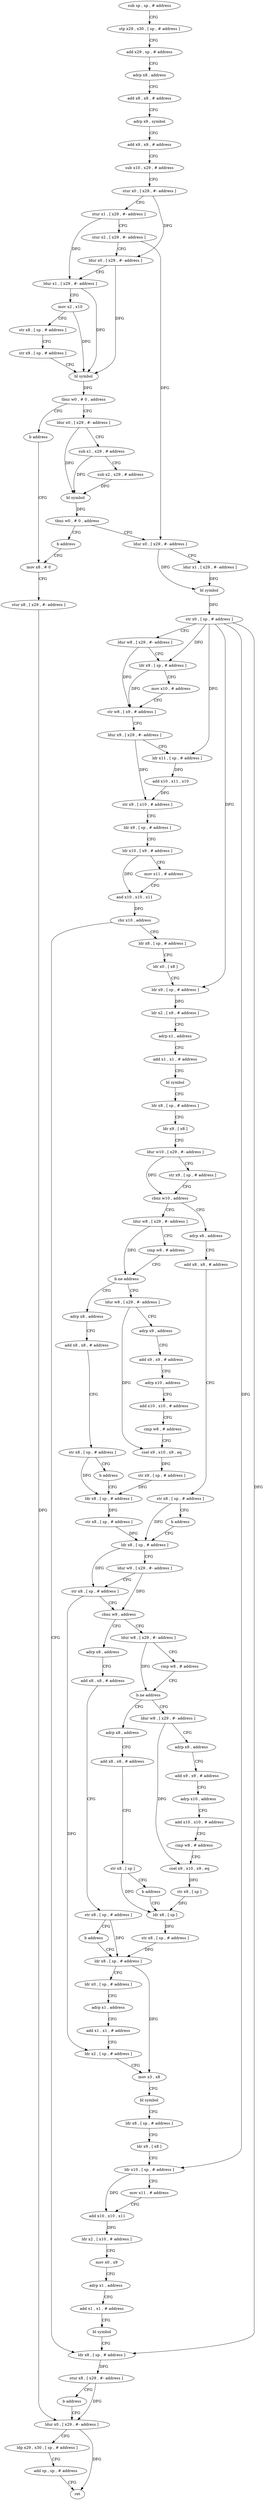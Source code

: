 digraph "func" {
"4289248" [label = "sub sp , sp , # address" ]
"4289252" [label = "stp x29 , x30 , [ sp , # address ]" ]
"4289256" [label = "add x29 , sp , # address" ]
"4289260" [label = "adrp x8 , address" ]
"4289264" [label = "add x8 , x8 , # address" ]
"4289268" [label = "adrp x9 , symbol" ]
"4289272" [label = "add x9 , x9 , # address" ]
"4289276" [label = "sub x10 , x29 , # address" ]
"4289280" [label = "stur x0 , [ x29 , #- address ]" ]
"4289284" [label = "stur x1 , [ x29 , #- address ]" ]
"4289288" [label = "stur x2 , [ x29 , #- address ]" ]
"4289292" [label = "ldur x0 , [ x29 , #- address ]" ]
"4289296" [label = "ldur x1 , [ x29 , #- address ]" ]
"4289300" [label = "mov x2 , x10" ]
"4289304" [label = "str x8 , [ sp , # address ]" ]
"4289308" [label = "str x9 , [ sp , # address ]" ]
"4289312" [label = "bl symbol" ]
"4289316" [label = "tbnz w0 , # 0 , address" ]
"4289324" [label = "ldur x0 , [ x29 , #- address ]" ]
"4289320" [label = "b address" ]
"4289328" [label = "sub x1 , x29 , # address" ]
"4289332" [label = "sub x2 , x29 , # address" ]
"4289336" [label = "bl symbol" ]
"4289340" [label = "tbnz w0 , # 0 , address" ]
"4289348" [label = "ldur x0 , [ x29 , #- address ]" ]
"4289344" [label = "b address" ]
"4289728" [label = "mov x8 , # 0" ]
"4289352" [label = "ldur x1 , [ x29 , #- address ]" ]
"4289356" [label = "bl symbol" ]
"4289360" [label = "str x0 , [ sp , # address ]" ]
"4289364" [label = "ldur w8 , [ x29 , #- address ]" ]
"4289368" [label = "ldr x9 , [ sp , # address ]" ]
"4289372" [label = "mov x10 , # address" ]
"4289376" [label = "str w8 , [ x9 , # address ]" ]
"4289380" [label = "ldur x9 , [ x29 , #- address ]" ]
"4289384" [label = "ldr x11 , [ sp , # address ]" ]
"4289388" [label = "add x10 , x11 , x10" ]
"4289392" [label = "str x9 , [ x10 , # address ]" ]
"4289396" [label = "ldr x9 , [ sp , # address ]" ]
"4289400" [label = "ldr x10 , [ x9 , # address ]" ]
"4289404" [label = "mov x11 , # address" ]
"4289408" [label = "and x10 , x10 , x11" ]
"4289412" [label = "cbz x10 , address" ]
"4289716" [label = "ldr x8 , [ sp , # address ]" ]
"4289416" [label = "ldr x8 , [ sp , # address ]" ]
"4289732" [label = "stur x8 , [ x29 , #- address ]" ]
"4289736" [label = "ldur x0 , [ x29 , #- address ]" ]
"4289720" [label = "stur x8 , [ x29 , #- address ]" ]
"4289724" [label = "b address" ]
"4289420" [label = "ldr x0 , [ x8 ]" ]
"4289424" [label = "ldr x9 , [ sp , # address ]" ]
"4289428" [label = "ldr x2 , [ x9 , # address ]" ]
"4289432" [label = "adrp x1 , address" ]
"4289436" [label = "add x1 , x1 , # address" ]
"4289440" [label = "bl symbol" ]
"4289444" [label = "ldr x8 , [ sp , # address ]" ]
"4289448" [label = "ldr x9 , [ x8 ]" ]
"4289452" [label = "ldur w10 , [ x29 , #- address ]" ]
"4289456" [label = "str x9 , [ sp , # address ]" ]
"4289460" [label = "cbnz w10 , address" ]
"4289480" [label = "ldur w8 , [ x29 , #- address ]" ]
"4289464" [label = "adrp x8 , address" ]
"4289740" [label = "ldp x29 , x30 , [ sp , # address ]" ]
"4289744" [label = "add sp , sp , # address" ]
"4289748" [label = "ret" ]
"4289484" [label = "cmp w8 , # address" ]
"4289488" [label = "b.ne address" ]
"4289508" [label = "ldur w8 , [ x29 , #- address ]" ]
"4289492" [label = "adrp x8 , address" ]
"4289468" [label = "add x8 , x8 , # address" ]
"4289472" [label = "str x8 , [ sp , # address ]" ]
"4289476" [label = "b address" ]
"4289548" [label = "ldr x8 , [ sp , # address ]" ]
"4289512" [label = "adrp x9 , address" ]
"4289516" [label = "add x9 , x9 , # address" ]
"4289520" [label = "adrp x10 , address" ]
"4289524" [label = "add x10 , x10 , # address" ]
"4289528" [label = "cmp w8 , # address" ]
"4289532" [label = "csel x9 , x10 , x9 , eq" ]
"4289536" [label = "str x9 , [ sp , # address ]" ]
"4289540" [label = "ldr x8 , [ sp , # address ]" ]
"4289496" [label = "add x8 , x8 , # address" ]
"4289500" [label = "str x8 , [ sp , # address ]" ]
"4289504" [label = "b address" ]
"4289552" [label = "ldur w9 , [ x29 , #- address ]" ]
"4289556" [label = "str x8 , [ sp , # address ]" ]
"4289560" [label = "cbnz w9 , address" ]
"4289580" [label = "ldur w8 , [ x29 , #- address ]" ]
"4289564" [label = "adrp x8 , address" ]
"4289584" [label = "cmp w8 , # address" ]
"4289588" [label = "b.ne address" ]
"4289608" [label = "ldur w8 , [ x29 , #- address ]" ]
"4289592" [label = "adrp x8 , address" ]
"4289568" [label = "add x8 , x8 , # address" ]
"4289572" [label = "str x8 , [ sp , # address ]" ]
"4289576" [label = "b address" ]
"4289648" [label = "ldr x8 , [ sp , # address ]" ]
"4289544" [label = "str x8 , [ sp , # address ]" ]
"4289612" [label = "adrp x9 , address" ]
"4289616" [label = "add x9 , x9 , # address" ]
"4289620" [label = "adrp x10 , address" ]
"4289624" [label = "add x10 , x10 , # address" ]
"4289628" [label = "cmp w8 , # address" ]
"4289632" [label = "csel x9 , x10 , x9 , eq" ]
"4289636" [label = "str x9 , [ sp ]" ]
"4289640" [label = "ldr x8 , [ sp ]" ]
"4289596" [label = "add x8 , x8 , # address" ]
"4289600" [label = "str x8 , [ sp ]" ]
"4289604" [label = "b address" ]
"4289652" [label = "ldr x0 , [ sp , # address ]" ]
"4289656" [label = "adrp x1 , address" ]
"4289660" [label = "add x1 , x1 , # address" ]
"4289664" [label = "ldr x2 , [ sp , # address ]" ]
"4289668" [label = "mov x3 , x8" ]
"4289672" [label = "bl symbol" ]
"4289676" [label = "ldr x8 , [ sp , # address ]" ]
"4289680" [label = "ldr x9 , [ x8 ]" ]
"4289684" [label = "ldr x10 , [ sp , # address ]" ]
"4289688" [label = "mov x11 , # address" ]
"4289692" [label = "add x10 , x10 , x11" ]
"4289696" [label = "ldr x2 , [ x10 , # address ]" ]
"4289700" [label = "mov x0 , x9" ]
"4289704" [label = "adrp x1 , address" ]
"4289708" [label = "add x1 , x1 , # address" ]
"4289712" [label = "bl symbol" ]
"4289644" [label = "str x8 , [ sp , # address ]" ]
"4289248" -> "4289252" [ label = "CFG" ]
"4289252" -> "4289256" [ label = "CFG" ]
"4289256" -> "4289260" [ label = "CFG" ]
"4289260" -> "4289264" [ label = "CFG" ]
"4289264" -> "4289268" [ label = "CFG" ]
"4289268" -> "4289272" [ label = "CFG" ]
"4289272" -> "4289276" [ label = "CFG" ]
"4289276" -> "4289280" [ label = "CFG" ]
"4289280" -> "4289284" [ label = "CFG" ]
"4289280" -> "4289292" [ label = "DFG" ]
"4289284" -> "4289288" [ label = "CFG" ]
"4289284" -> "4289296" [ label = "DFG" ]
"4289288" -> "4289292" [ label = "CFG" ]
"4289288" -> "4289348" [ label = "DFG" ]
"4289292" -> "4289296" [ label = "CFG" ]
"4289292" -> "4289312" [ label = "DFG" ]
"4289296" -> "4289300" [ label = "CFG" ]
"4289296" -> "4289312" [ label = "DFG" ]
"4289300" -> "4289304" [ label = "CFG" ]
"4289300" -> "4289312" [ label = "DFG" ]
"4289304" -> "4289308" [ label = "CFG" ]
"4289308" -> "4289312" [ label = "CFG" ]
"4289312" -> "4289316" [ label = "DFG" ]
"4289316" -> "4289324" [ label = "CFG" ]
"4289316" -> "4289320" [ label = "CFG" ]
"4289324" -> "4289328" [ label = "CFG" ]
"4289324" -> "4289336" [ label = "DFG" ]
"4289320" -> "4289728" [ label = "CFG" ]
"4289328" -> "4289332" [ label = "CFG" ]
"4289328" -> "4289336" [ label = "DFG" ]
"4289332" -> "4289336" [ label = "DFG" ]
"4289336" -> "4289340" [ label = "DFG" ]
"4289340" -> "4289348" [ label = "CFG" ]
"4289340" -> "4289344" [ label = "CFG" ]
"4289348" -> "4289352" [ label = "CFG" ]
"4289348" -> "4289356" [ label = "DFG" ]
"4289344" -> "4289728" [ label = "CFG" ]
"4289728" -> "4289732" [ label = "CFG" ]
"4289352" -> "4289356" [ label = "DFG" ]
"4289356" -> "4289360" [ label = "DFG" ]
"4289360" -> "4289364" [ label = "CFG" ]
"4289360" -> "4289368" [ label = "DFG" ]
"4289360" -> "4289384" [ label = "DFG" ]
"4289360" -> "4289716" [ label = "DFG" ]
"4289360" -> "4289424" [ label = "DFG" ]
"4289360" -> "4289684" [ label = "DFG" ]
"4289364" -> "4289368" [ label = "CFG" ]
"4289364" -> "4289376" [ label = "DFG" ]
"4289368" -> "4289372" [ label = "CFG" ]
"4289368" -> "4289376" [ label = "DFG" ]
"4289372" -> "4289376" [ label = "CFG" ]
"4289376" -> "4289380" [ label = "CFG" ]
"4289380" -> "4289384" [ label = "CFG" ]
"4289380" -> "4289392" [ label = "DFG" ]
"4289384" -> "4289388" [ label = "DFG" ]
"4289388" -> "4289392" [ label = "DFG" ]
"4289392" -> "4289396" [ label = "CFG" ]
"4289396" -> "4289400" [ label = "CFG" ]
"4289400" -> "4289404" [ label = "CFG" ]
"4289400" -> "4289408" [ label = "DFG" ]
"4289404" -> "4289408" [ label = "CFG" ]
"4289408" -> "4289412" [ label = "DFG" ]
"4289412" -> "4289716" [ label = "CFG" ]
"4289412" -> "4289416" [ label = "CFG" ]
"4289716" -> "4289720" [ label = "DFG" ]
"4289416" -> "4289420" [ label = "CFG" ]
"4289732" -> "4289736" [ label = "DFG" ]
"4289736" -> "4289740" [ label = "CFG" ]
"4289736" -> "4289748" [ label = "DFG" ]
"4289720" -> "4289724" [ label = "CFG" ]
"4289720" -> "4289736" [ label = "DFG" ]
"4289724" -> "4289736" [ label = "CFG" ]
"4289420" -> "4289424" [ label = "CFG" ]
"4289424" -> "4289428" [ label = "DFG" ]
"4289428" -> "4289432" [ label = "CFG" ]
"4289432" -> "4289436" [ label = "CFG" ]
"4289436" -> "4289440" [ label = "CFG" ]
"4289440" -> "4289444" [ label = "CFG" ]
"4289444" -> "4289448" [ label = "CFG" ]
"4289448" -> "4289452" [ label = "CFG" ]
"4289452" -> "4289456" [ label = "CFG" ]
"4289452" -> "4289460" [ label = "DFG" ]
"4289456" -> "4289460" [ label = "CFG" ]
"4289460" -> "4289480" [ label = "CFG" ]
"4289460" -> "4289464" [ label = "CFG" ]
"4289480" -> "4289484" [ label = "CFG" ]
"4289480" -> "4289488" [ label = "DFG" ]
"4289464" -> "4289468" [ label = "CFG" ]
"4289740" -> "4289744" [ label = "CFG" ]
"4289744" -> "4289748" [ label = "CFG" ]
"4289484" -> "4289488" [ label = "CFG" ]
"4289488" -> "4289508" [ label = "CFG" ]
"4289488" -> "4289492" [ label = "CFG" ]
"4289508" -> "4289512" [ label = "CFG" ]
"4289508" -> "4289532" [ label = "DFG" ]
"4289492" -> "4289496" [ label = "CFG" ]
"4289468" -> "4289472" [ label = "CFG" ]
"4289472" -> "4289476" [ label = "CFG" ]
"4289472" -> "4289548" [ label = "DFG" ]
"4289476" -> "4289548" [ label = "CFG" ]
"4289548" -> "4289552" [ label = "CFG" ]
"4289548" -> "4289556" [ label = "DFG" ]
"4289512" -> "4289516" [ label = "CFG" ]
"4289516" -> "4289520" [ label = "CFG" ]
"4289520" -> "4289524" [ label = "CFG" ]
"4289524" -> "4289528" [ label = "CFG" ]
"4289528" -> "4289532" [ label = "CFG" ]
"4289532" -> "4289536" [ label = "DFG" ]
"4289536" -> "4289540" [ label = "DFG" ]
"4289540" -> "4289544" [ label = "DFG" ]
"4289496" -> "4289500" [ label = "CFG" ]
"4289500" -> "4289504" [ label = "CFG" ]
"4289500" -> "4289540" [ label = "DFG" ]
"4289504" -> "4289540" [ label = "CFG" ]
"4289552" -> "4289556" [ label = "CFG" ]
"4289552" -> "4289560" [ label = "DFG" ]
"4289556" -> "4289560" [ label = "CFG" ]
"4289556" -> "4289664" [ label = "DFG" ]
"4289560" -> "4289580" [ label = "CFG" ]
"4289560" -> "4289564" [ label = "CFG" ]
"4289580" -> "4289584" [ label = "CFG" ]
"4289580" -> "4289588" [ label = "DFG" ]
"4289564" -> "4289568" [ label = "CFG" ]
"4289584" -> "4289588" [ label = "CFG" ]
"4289588" -> "4289608" [ label = "CFG" ]
"4289588" -> "4289592" [ label = "CFG" ]
"4289608" -> "4289612" [ label = "CFG" ]
"4289608" -> "4289632" [ label = "DFG" ]
"4289592" -> "4289596" [ label = "CFG" ]
"4289568" -> "4289572" [ label = "CFG" ]
"4289572" -> "4289576" [ label = "CFG" ]
"4289572" -> "4289648" [ label = "DFG" ]
"4289576" -> "4289648" [ label = "CFG" ]
"4289648" -> "4289652" [ label = "CFG" ]
"4289648" -> "4289668" [ label = "DFG" ]
"4289544" -> "4289548" [ label = "DFG" ]
"4289612" -> "4289616" [ label = "CFG" ]
"4289616" -> "4289620" [ label = "CFG" ]
"4289620" -> "4289624" [ label = "CFG" ]
"4289624" -> "4289628" [ label = "CFG" ]
"4289628" -> "4289632" [ label = "CFG" ]
"4289632" -> "4289636" [ label = "DFG" ]
"4289636" -> "4289640" [ label = "DFG" ]
"4289640" -> "4289644" [ label = "DFG" ]
"4289596" -> "4289600" [ label = "CFG" ]
"4289600" -> "4289604" [ label = "CFG" ]
"4289600" -> "4289640" [ label = "DFG" ]
"4289604" -> "4289640" [ label = "CFG" ]
"4289652" -> "4289656" [ label = "CFG" ]
"4289656" -> "4289660" [ label = "CFG" ]
"4289660" -> "4289664" [ label = "CFG" ]
"4289664" -> "4289668" [ label = "CFG" ]
"4289668" -> "4289672" [ label = "CFG" ]
"4289672" -> "4289676" [ label = "CFG" ]
"4289676" -> "4289680" [ label = "CFG" ]
"4289680" -> "4289684" [ label = "CFG" ]
"4289684" -> "4289688" [ label = "CFG" ]
"4289684" -> "4289692" [ label = "DFG" ]
"4289688" -> "4289692" [ label = "CFG" ]
"4289692" -> "4289696" [ label = "DFG" ]
"4289696" -> "4289700" [ label = "CFG" ]
"4289700" -> "4289704" [ label = "CFG" ]
"4289704" -> "4289708" [ label = "CFG" ]
"4289708" -> "4289712" [ label = "CFG" ]
"4289712" -> "4289716" [ label = "CFG" ]
"4289644" -> "4289648" [ label = "DFG" ]
}
